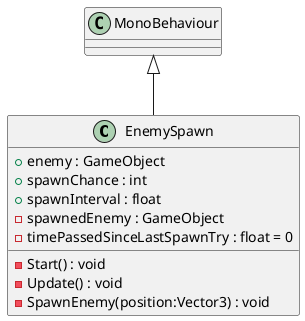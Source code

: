 @startuml
class EnemySpawn {
    + enemy : GameObject
    + spawnChance : int
    + spawnInterval : float
    - spawnedEnemy : GameObject
    - timePassedSinceLastSpawnTry : float = 0
    - Start() : void
    - Update() : void
    - SpawnEnemy(position:Vector3) : void
}
MonoBehaviour <|-- EnemySpawn
@enduml
